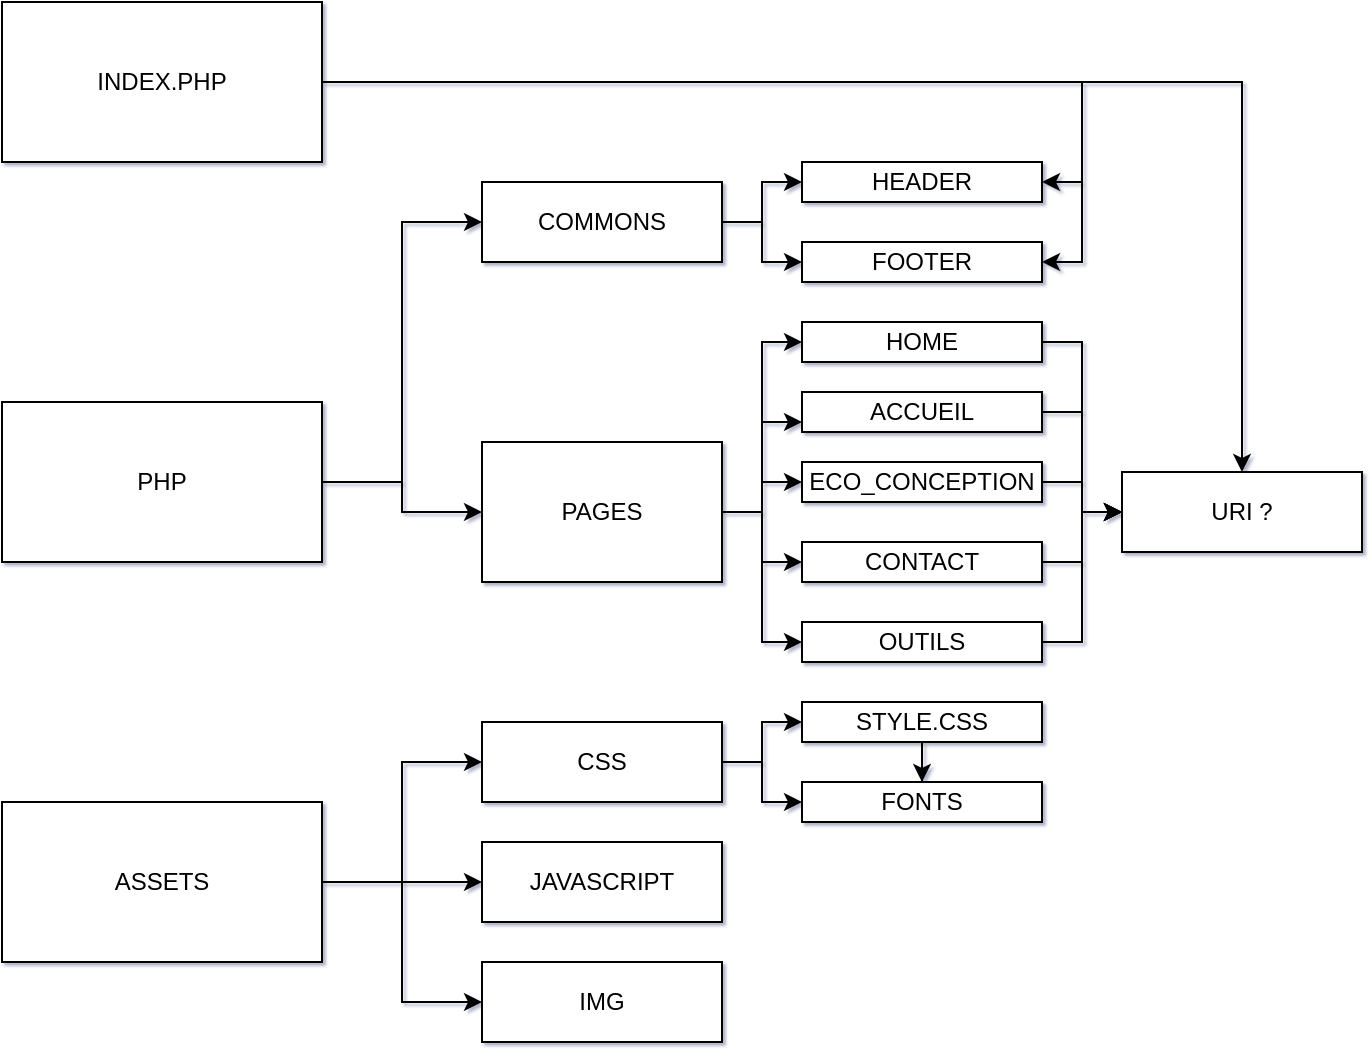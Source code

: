 <mxfile version="14.6.1" type="github">
  <diagram id="prtHgNgQTEPvFCAcTncT" name="Page-1">
    <mxGraphModel dx="2031" dy="1089" grid="1" gridSize="10" guides="1" tooltips="1" connect="0" arrows="1" fold="1" page="1" pageScale="1" pageWidth="827" pageHeight="600" math="0" shadow="1">
      <root>
        <object label="" id="0">
          <mxCell />
        </object>
        <mxCell id="1" parent="0" />
        <mxCell id="_ItUTuPJGDLVoHyRw4bW-52" style="edgeStyle=orthogonalEdgeStyle;rounded=0;orthogonalLoop=1;jettySize=auto;html=1;entryX=0.5;entryY=0;entryDx=0;entryDy=0;" edge="1" parent="1" source="_ItUTuPJGDLVoHyRw4bW-1" target="_ItUTuPJGDLVoHyRw4bW-45">
          <mxGeometry relative="1" as="geometry" />
        </mxCell>
        <mxCell id="_ItUTuPJGDLVoHyRw4bW-56" style="edgeStyle=orthogonalEdgeStyle;rounded=0;orthogonalLoop=1;jettySize=auto;html=1;entryX=1;entryY=0.5;entryDx=0;entryDy=0;" edge="1" parent="1" source="_ItUTuPJGDLVoHyRw4bW-1" target="_ItUTuPJGDLVoHyRw4bW-25">
          <mxGeometry relative="1" as="geometry" />
        </mxCell>
        <mxCell id="_ItUTuPJGDLVoHyRw4bW-57" style="edgeStyle=orthogonalEdgeStyle;rounded=0;orthogonalLoop=1;jettySize=auto;html=1;entryX=1;entryY=0.5;entryDx=0;entryDy=0;" edge="1" parent="1" source="_ItUTuPJGDLVoHyRw4bW-1" target="_ItUTuPJGDLVoHyRw4bW-26">
          <mxGeometry relative="1" as="geometry" />
        </mxCell>
        <mxCell id="_ItUTuPJGDLVoHyRw4bW-1" value="INDEX.PHP" style="rounded=0;whiteSpace=wrap;html=1;" vertex="1" parent="1">
          <mxGeometry x="40" y="480" width="160" height="80" as="geometry" />
        </mxCell>
        <mxCell id="_ItUTuPJGDLVoHyRw4bW-15" style="edgeStyle=orthogonalEdgeStyle;rounded=0;orthogonalLoop=1;jettySize=auto;html=1;entryX=0;entryY=0.5;entryDx=0;entryDy=0;" edge="1" parent="1" source="_ItUTuPJGDLVoHyRw4bW-2" target="_ItUTuPJGDLVoHyRw4bW-10">
          <mxGeometry relative="1" as="geometry" />
        </mxCell>
        <mxCell id="_ItUTuPJGDLVoHyRw4bW-16" style="edgeStyle=orthogonalEdgeStyle;rounded=0;orthogonalLoop=1;jettySize=auto;html=1;entryX=0;entryY=0.5;entryDx=0;entryDy=0;" edge="1" parent="1" source="_ItUTuPJGDLVoHyRw4bW-2" target="_ItUTuPJGDLVoHyRw4bW-9">
          <mxGeometry relative="1" as="geometry" />
        </mxCell>
        <mxCell id="_ItUTuPJGDLVoHyRw4bW-2" value="PHP" style="rounded=0;whiteSpace=wrap;html=1;" vertex="1" parent="1">
          <mxGeometry x="40" y="680" width="160" height="80" as="geometry" />
        </mxCell>
        <mxCell id="_ItUTuPJGDLVoHyRw4bW-12" style="edgeStyle=orthogonalEdgeStyle;rounded=0;orthogonalLoop=1;jettySize=auto;html=1;entryX=0;entryY=0.5;entryDx=0;entryDy=0;" edge="1" parent="1" source="_ItUTuPJGDLVoHyRw4bW-3" target="_ItUTuPJGDLVoHyRw4bW-5">
          <mxGeometry relative="1" as="geometry">
            <Array as="points">
              <mxPoint x="240" y="920" />
              <mxPoint x="240" y="860" />
            </Array>
          </mxGeometry>
        </mxCell>
        <mxCell id="_ItUTuPJGDLVoHyRw4bW-13" style="edgeStyle=orthogonalEdgeStyle;rounded=0;orthogonalLoop=1;jettySize=auto;html=1;entryX=0;entryY=0.5;entryDx=0;entryDy=0;" edge="1" parent="1" source="_ItUTuPJGDLVoHyRw4bW-3" target="_ItUTuPJGDLVoHyRw4bW-6">
          <mxGeometry relative="1" as="geometry" />
        </mxCell>
        <mxCell id="_ItUTuPJGDLVoHyRw4bW-14" style="edgeStyle=orthogonalEdgeStyle;rounded=0;orthogonalLoop=1;jettySize=auto;html=1;entryX=0;entryY=0.5;entryDx=0;entryDy=0;" edge="1" parent="1" source="_ItUTuPJGDLVoHyRw4bW-3" target="_ItUTuPJGDLVoHyRw4bW-7">
          <mxGeometry relative="1" as="geometry" />
        </mxCell>
        <mxCell id="_ItUTuPJGDLVoHyRw4bW-3" value="ASSETS" style="rounded=0;whiteSpace=wrap;html=1;" vertex="1" parent="1">
          <mxGeometry x="40" y="880" width="160" height="80" as="geometry" />
        </mxCell>
        <mxCell id="_ItUTuPJGDLVoHyRw4bW-20" style="edgeStyle=orthogonalEdgeStyle;rounded=0;orthogonalLoop=1;jettySize=auto;html=1;entryX=0;entryY=0.5;entryDx=0;entryDy=0;" edge="1" parent="1" source="_ItUTuPJGDLVoHyRw4bW-5" target="_ItUTuPJGDLVoHyRw4bW-17">
          <mxGeometry relative="1" as="geometry" />
        </mxCell>
        <mxCell id="_ItUTuPJGDLVoHyRw4bW-21" style="edgeStyle=orthogonalEdgeStyle;rounded=0;orthogonalLoop=1;jettySize=auto;html=1;entryX=0;entryY=0.5;entryDx=0;entryDy=0;" edge="1" parent="1" source="_ItUTuPJGDLVoHyRw4bW-5" target="_ItUTuPJGDLVoHyRw4bW-18">
          <mxGeometry relative="1" as="geometry" />
        </mxCell>
        <mxCell id="_ItUTuPJGDLVoHyRw4bW-5" value="CSS" style="rounded=0;whiteSpace=wrap;html=1;" vertex="1" parent="1">
          <mxGeometry x="280" y="840" width="120" height="40" as="geometry" />
        </mxCell>
        <mxCell id="_ItUTuPJGDLVoHyRw4bW-6" value="JAVASCRIPT" style="rounded=0;whiteSpace=wrap;html=1;" vertex="1" parent="1">
          <mxGeometry x="280" y="900" width="120" height="40" as="geometry" />
        </mxCell>
        <mxCell id="_ItUTuPJGDLVoHyRw4bW-7" value="IMG" style="rounded=0;whiteSpace=wrap;html=1;" vertex="1" parent="1">
          <mxGeometry x="280" y="960" width="120" height="40" as="geometry" />
        </mxCell>
        <mxCell id="_ItUTuPJGDLVoHyRw4bW-29" style="edgeStyle=orthogonalEdgeStyle;rounded=0;orthogonalLoop=1;jettySize=auto;html=1;entryX=0;entryY=0.5;entryDx=0;entryDy=0;" edge="1" parent="1" source="_ItUTuPJGDLVoHyRw4bW-9" target="_ItUTuPJGDLVoHyRw4bW-25">
          <mxGeometry relative="1" as="geometry" />
        </mxCell>
        <mxCell id="_ItUTuPJGDLVoHyRw4bW-30" style="edgeStyle=orthogonalEdgeStyle;rounded=0;orthogonalLoop=1;jettySize=auto;html=1;entryX=0;entryY=0.5;entryDx=0;entryDy=0;" edge="1" parent="1" source="_ItUTuPJGDLVoHyRw4bW-9" target="_ItUTuPJGDLVoHyRw4bW-26">
          <mxGeometry relative="1" as="geometry" />
        </mxCell>
        <mxCell id="_ItUTuPJGDLVoHyRw4bW-9" value="COMMONS" style="rounded=0;whiteSpace=wrap;html=1;" vertex="1" parent="1">
          <mxGeometry x="280" y="570" width="120" height="40" as="geometry" />
        </mxCell>
        <mxCell id="_ItUTuPJGDLVoHyRw4bW-40" style="edgeStyle=orthogonalEdgeStyle;rounded=0;orthogonalLoop=1;jettySize=auto;html=1;entryX=0;entryY=0.5;entryDx=0;entryDy=0;" edge="1" parent="1" source="_ItUTuPJGDLVoHyRw4bW-10" target="_ItUTuPJGDLVoHyRw4bW-39">
          <mxGeometry relative="1" as="geometry" />
        </mxCell>
        <mxCell id="_ItUTuPJGDLVoHyRw4bW-41" style="edgeStyle=orthogonalEdgeStyle;rounded=0;orthogonalLoop=1;jettySize=auto;html=1;entryX=0;entryY=0.75;entryDx=0;entryDy=0;" edge="1" parent="1" source="_ItUTuPJGDLVoHyRw4bW-10" target="_ItUTuPJGDLVoHyRw4bW-31">
          <mxGeometry relative="1" as="geometry" />
        </mxCell>
        <mxCell id="_ItUTuPJGDLVoHyRw4bW-42" style="edgeStyle=orthogonalEdgeStyle;rounded=0;orthogonalLoop=1;jettySize=auto;html=1;entryX=0;entryY=0.5;entryDx=0;entryDy=0;" edge="1" parent="1" source="_ItUTuPJGDLVoHyRw4bW-10" target="_ItUTuPJGDLVoHyRw4bW-34">
          <mxGeometry relative="1" as="geometry" />
        </mxCell>
        <mxCell id="_ItUTuPJGDLVoHyRw4bW-43" style="edgeStyle=orthogonalEdgeStyle;rounded=0;orthogonalLoop=1;jettySize=auto;html=1;entryX=0;entryY=0.5;entryDx=0;entryDy=0;" edge="1" parent="1" source="_ItUTuPJGDLVoHyRw4bW-10" target="_ItUTuPJGDLVoHyRw4bW-35">
          <mxGeometry relative="1" as="geometry" />
        </mxCell>
        <mxCell id="_ItUTuPJGDLVoHyRw4bW-44" style="edgeStyle=orthogonalEdgeStyle;rounded=0;orthogonalLoop=1;jettySize=auto;html=1;entryX=0;entryY=0.5;entryDx=0;entryDy=0;" edge="1" parent="1" source="_ItUTuPJGDLVoHyRw4bW-10" target="_ItUTuPJGDLVoHyRw4bW-38">
          <mxGeometry relative="1" as="geometry" />
        </mxCell>
        <mxCell id="_ItUTuPJGDLVoHyRw4bW-10" value="PAGES" style="rounded=0;whiteSpace=wrap;html=1;" vertex="1" parent="1">
          <mxGeometry x="280" y="700" width="120" height="70" as="geometry" />
        </mxCell>
        <mxCell id="_ItUTuPJGDLVoHyRw4bW-24" style="edgeStyle=orthogonalEdgeStyle;rounded=0;orthogonalLoop=1;jettySize=auto;html=1;" edge="1" parent="1" source="_ItUTuPJGDLVoHyRw4bW-17" target="_ItUTuPJGDLVoHyRw4bW-18">
          <mxGeometry relative="1" as="geometry" />
        </mxCell>
        <mxCell id="_ItUTuPJGDLVoHyRw4bW-17" value="STYLE.CSS" style="rounded=0;whiteSpace=wrap;html=1;" vertex="1" parent="1">
          <mxGeometry x="440" y="830" width="120" height="20" as="geometry" />
        </mxCell>
        <mxCell id="_ItUTuPJGDLVoHyRw4bW-18" value="FONTS" style="rounded=0;whiteSpace=wrap;html=1;" vertex="1" parent="1">
          <mxGeometry x="440" y="870" width="120" height="20" as="geometry" />
        </mxCell>
        <mxCell id="_ItUTuPJGDLVoHyRw4bW-25" value="HEADER" style="rounded=0;whiteSpace=wrap;html=1;" vertex="1" parent="1">
          <mxGeometry x="440" y="560" width="120" height="20" as="geometry" />
        </mxCell>
        <mxCell id="_ItUTuPJGDLVoHyRw4bW-26" value="FOOTER" style="rounded=0;whiteSpace=wrap;html=1;" vertex="1" parent="1">
          <mxGeometry x="440" y="600" width="120" height="20" as="geometry" />
        </mxCell>
        <mxCell id="_ItUTuPJGDLVoHyRw4bW-47" style="edgeStyle=orthogonalEdgeStyle;rounded=0;orthogonalLoop=1;jettySize=auto;html=1;entryX=0;entryY=0.5;entryDx=0;entryDy=0;" edge="1" parent="1" source="_ItUTuPJGDLVoHyRw4bW-31" target="_ItUTuPJGDLVoHyRw4bW-45">
          <mxGeometry relative="1" as="geometry" />
        </mxCell>
        <mxCell id="_ItUTuPJGDLVoHyRw4bW-31" value="ACCUEIL" style="rounded=0;whiteSpace=wrap;html=1;" vertex="1" parent="1">
          <mxGeometry x="440" y="675" width="120" height="20" as="geometry" />
        </mxCell>
        <mxCell id="_ItUTuPJGDLVoHyRw4bW-48" style="edgeStyle=orthogonalEdgeStyle;rounded=0;orthogonalLoop=1;jettySize=auto;html=1;entryX=0;entryY=0.5;entryDx=0;entryDy=0;" edge="1" parent="1" source="_ItUTuPJGDLVoHyRw4bW-34" target="_ItUTuPJGDLVoHyRw4bW-45">
          <mxGeometry relative="1" as="geometry" />
        </mxCell>
        <mxCell id="_ItUTuPJGDLVoHyRw4bW-34" value="ECO_CONCEPTION" style="rounded=0;whiteSpace=wrap;html=1;" vertex="1" parent="1">
          <mxGeometry x="440" y="710" width="120" height="20" as="geometry" />
        </mxCell>
        <mxCell id="_ItUTuPJGDLVoHyRw4bW-49" style="edgeStyle=orthogonalEdgeStyle;rounded=0;orthogonalLoop=1;jettySize=auto;html=1;entryX=0;entryY=0.5;entryDx=0;entryDy=0;" edge="1" parent="1" source="_ItUTuPJGDLVoHyRw4bW-35" target="_ItUTuPJGDLVoHyRw4bW-45">
          <mxGeometry relative="1" as="geometry" />
        </mxCell>
        <mxCell id="_ItUTuPJGDLVoHyRw4bW-35" value="CONTACT" style="rounded=0;whiteSpace=wrap;html=1;" vertex="1" parent="1">
          <mxGeometry x="440" y="750" width="120" height="20" as="geometry" />
        </mxCell>
        <mxCell id="_ItUTuPJGDLVoHyRw4bW-51" style="edgeStyle=orthogonalEdgeStyle;rounded=0;orthogonalLoop=1;jettySize=auto;html=1;entryX=0;entryY=0.5;entryDx=0;entryDy=0;" edge="1" parent="1" source="_ItUTuPJGDLVoHyRw4bW-38" target="_ItUTuPJGDLVoHyRw4bW-45">
          <mxGeometry relative="1" as="geometry">
            <mxPoint x="580" y="740" as="targetPoint" />
          </mxGeometry>
        </mxCell>
        <mxCell id="_ItUTuPJGDLVoHyRw4bW-38" value="OUTILS" style="rounded=0;whiteSpace=wrap;html=1;" vertex="1" parent="1">
          <mxGeometry x="440" y="790" width="120" height="20" as="geometry" />
        </mxCell>
        <mxCell id="_ItUTuPJGDLVoHyRw4bW-46" style="edgeStyle=orthogonalEdgeStyle;rounded=0;orthogonalLoop=1;jettySize=auto;html=1;entryX=0;entryY=0.5;entryDx=0;entryDy=0;" edge="1" parent="1" source="_ItUTuPJGDLVoHyRw4bW-39" target="_ItUTuPJGDLVoHyRw4bW-45">
          <mxGeometry relative="1" as="geometry" />
        </mxCell>
        <mxCell id="_ItUTuPJGDLVoHyRw4bW-39" value="HOME" style="rounded=0;whiteSpace=wrap;html=1;" vertex="1" parent="1">
          <mxGeometry x="440" y="640" width="120" height="20" as="geometry" />
        </mxCell>
        <mxCell id="_ItUTuPJGDLVoHyRw4bW-45" value="URI ?" style="rounded=0;whiteSpace=wrap;html=1;" vertex="1" parent="1">
          <mxGeometry x="600" y="715" width="120" height="40" as="geometry" />
        </mxCell>
      </root>
    </mxGraphModel>
  </diagram>
</mxfile>
